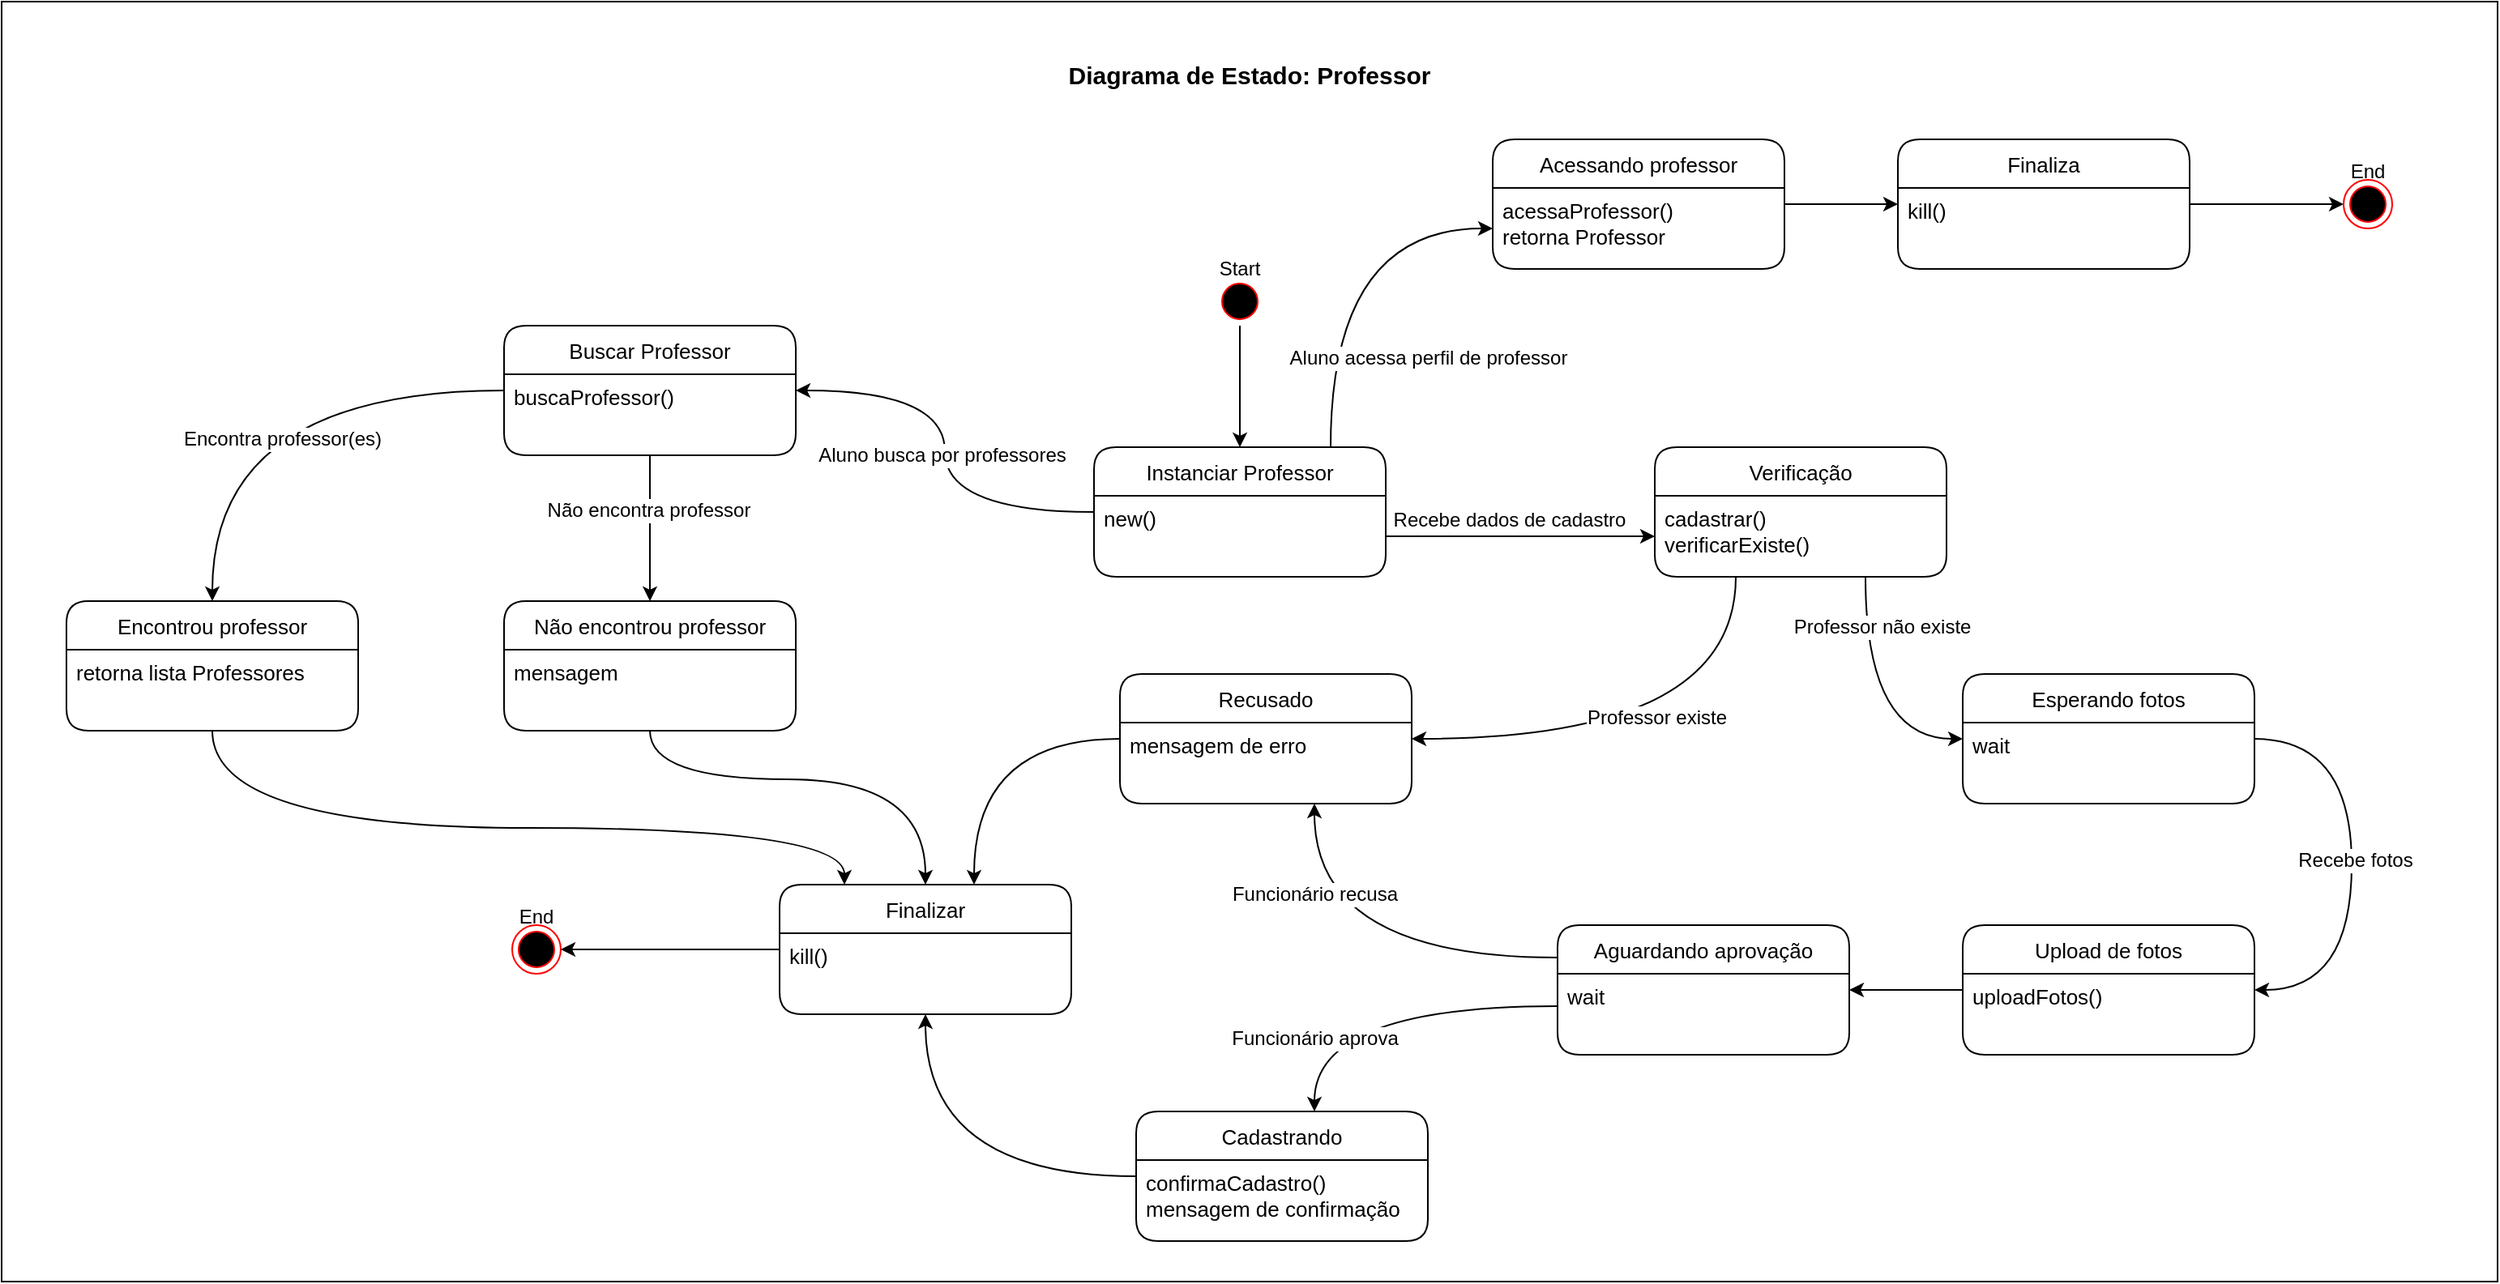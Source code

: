 <mxfile version="17.4.2" type="github">
  <diagram id="s0aPrs5HfquPw13XSlsm" name="Page-1">
    <mxGraphModel dx="1730" dy="965" grid="1" gridSize="10" guides="1" tooltips="1" connect="1" arrows="1" fold="1" page="1" pageScale="1" pageWidth="827" pageHeight="1169" math="0" shadow="0">
      <root>
        <mxCell id="0" />
        <mxCell id="S3N-_OvcntFGekXBykWT-2" value="fundo" parent="0" />
        <mxCell id="S3N-_OvcntFGekXBykWT-3" value="" style="rounded=0;whiteSpace=wrap;html=1;" vertex="1" parent="S3N-_OvcntFGekXBykWT-2">
          <mxGeometry x="60" y="60" width="1540" height="790" as="geometry" />
        </mxCell>
        <mxCell id="S3N-_OvcntFGekXBykWT-4" value="Diagrama de Estado: Professor" style="text;html=1;strokeColor=none;fillColor=none;align=center;verticalAlign=middle;whiteSpace=wrap;rounded=0;fontStyle=1;fontSize=15;" vertex="1" parent="S3N-_OvcntFGekXBykWT-2">
          <mxGeometry x="665" y="90" width="330" height="30" as="geometry" />
        </mxCell>
        <mxCell id="1" value="estados" parent="0" />
        <mxCell id="Yje8EIRbAULQ11PDXrBn-1" style="edgeStyle=orthogonalEdgeStyle;rounded=0;orthogonalLoop=1;jettySize=auto;html=1;fontSize=12;" parent="1" source="Yje8EIRbAULQ11PDXrBn-5" target="Yje8EIRbAULQ11PDXrBn-18" edge="1">
          <mxGeometry relative="1" as="geometry">
            <mxPoint x="940" y="435" as="targetPoint" />
            <Array as="points">
              <mxPoint x="970" y="390" />
              <mxPoint x="970" y="390" />
            </Array>
          </mxGeometry>
        </mxCell>
        <mxCell id="Yje8EIRbAULQ11PDXrBn-2" value="Recebe dados de cadastro" style="edgeLabel;html=1;align=center;verticalAlign=middle;resizable=0;points=[];fontSize=12;" parent="Yje8EIRbAULQ11PDXrBn-1" vertex="1" connectable="0">
          <mxGeometry x="0.196" y="-1" relative="1" as="geometry">
            <mxPoint x="-24" y="-11" as="offset" />
          </mxGeometry>
        </mxCell>
        <mxCell id="Yje8EIRbAULQ11PDXrBn-47" style="edgeStyle=orthogonalEdgeStyle;rounded=0;orthogonalLoop=1;jettySize=auto;html=1;curved=1;" parent="1" source="Yje8EIRbAULQ11PDXrBn-5" target="Yje8EIRbAULQ11PDXrBn-45" edge="1">
          <mxGeometry relative="1" as="geometry" />
        </mxCell>
        <mxCell id="Yje8EIRbAULQ11PDXrBn-52" value="Aluno busca por professores" style="edgeLabel;html=1;align=center;verticalAlign=middle;resizable=0;points=[];fontSize=12;" parent="Yje8EIRbAULQ11PDXrBn-47" vertex="1" connectable="0">
          <mxGeometry x="-0.116" y="1" relative="1" as="geometry">
            <mxPoint x="-1" y="-13" as="offset" />
          </mxGeometry>
        </mxCell>
        <mxCell id="Yje8EIRbAULQ11PDXrBn-63" style="edgeStyle=orthogonalEdgeStyle;curved=1;rounded=0;orthogonalLoop=1;jettySize=auto;html=1;fontSize=12;" parent="1" source="Yje8EIRbAULQ11PDXrBn-5" target="Yje8EIRbAULQ11PDXrBn-61" edge="1">
          <mxGeometry relative="1" as="geometry">
            <Array as="points">
              <mxPoint x="880" y="200" />
            </Array>
          </mxGeometry>
        </mxCell>
        <mxCell id="Yje8EIRbAULQ11PDXrBn-64" value="Aluno acessa perfil de professor" style="edgeLabel;html=1;align=center;verticalAlign=middle;resizable=0;points=[];fontSize=12;" parent="Yje8EIRbAULQ11PDXrBn-63" vertex="1" connectable="0">
          <mxGeometry x="-0.288" y="-10" relative="1" as="geometry">
            <mxPoint x="50" y="28" as="offset" />
          </mxGeometry>
        </mxCell>
        <mxCell id="Yje8EIRbAULQ11PDXrBn-5" value="Instanciar Professor" style="swimlane;fontStyle=0;childLayout=stackLayout;horizontal=1;startSize=30;horizontalStack=0;resizeParent=1;resizeParentMax=0;resizeLast=0;collapsible=1;marginBottom=0;rounded=1;fontSize=13;" parent="1" vertex="1">
          <mxGeometry x="734" y="335" width="180" height="80" as="geometry" />
        </mxCell>
        <mxCell id="Yje8EIRbAULQ11PDXrBn-6" value="new()" style="text;strokeColor=none;fillColor=none;align=left;verticalAlign=top;spacingLeft=4;spacingRight=4;overflow=hidden;points=[[0,0.5],[1,0.5]];portConstraint=eastwest;rotatable=0;fontSize=13;" parent="Yje8EIRbAULQ11PDXrBn-5" vertex="1">
          <mxGeometry y="30" width="180" height="50" as="geometry" />
        </mxCell>
        <mxCell id="Yje8EIRbAULQ11PDXrBn-7" value="" style="group" parent="1" vertex="1" connectable="0">
          <mxGeometry x="794" y="210" width="60" height="50" as="geometry" />
        </mxCell>
        <mxCell id="Yje8EIRbAULQ11PDXrBn-8" value="" style="ellipse;html=1;shape=startState;fillColor=#000000;strokeColor=#ff0000;rounded=1;" parent="Yje8EIRbAULQ11PDXrBn-7" vertex="1">
          <mxGeometry x="15" y="20" width="30" height="30" as="geometry" />
        </mxCell>
        <mxCell id="Yje8EIRbAULQ11PDXrBn-9" value="Start" style="text;html=1;strokeColor=none;fillColor=none;align=center;verticalAlign=middle;whiteSpace=wrap;rounded=0;" parent="Yje8EIRbAULQ11PDXrBn-7" vertex="1">
          <mxGeometry width="60" height="30" as="geometry" />
        </mxCell>
        <mxCell id="Yje8EIRbAULQ11PDXrBn-10" value="" style="group" parent="1" vertex="1" connectable="0">
          <mxGeometry x="360" y="610" width="60" height="50" as="geometry" />
        </mxCell>
        <mxCell id="Yje8EIRbAULQ11PDXrBn-11" value="" style="ellipse;html=1;shape=endState;fillColor=#000000;strokeColor=#ff0000;rounded=1;" parent="Yje8EIRbAULQ11PDXrBn-10" vertex="1">
          <mxGeometry x="15" y="20" width="30" height="30" as="geometry" />
        </mxCell>
        <mxCell id="Yje8EIRbAULQ11PDXrBn-12" value="End" style="text;html=1;strokeColor=none;fillColor=none;align=center;verticalAlign=middle;whiteSpace=wrap;rounded=0;" parent="Yje8EIRbAULQ11PDXrBn-10" vertex="1">
          <mxGeometry width="60" height="30" as="geometry" />
        </mxCell>
        <mxCell id="Yje8EIRbAULQ11PDXrBn-13" style="edgeStyle=orthogonalEdgeStyle;rounded=0;orthogonalLoop=1;jettySize=auto;html=1;" parent="1" source="Yje8EIRbAULQ11PDXrBn-8" target="Yje8EIRbAULQ11PDXrBn-5" edge="1">
          <mxGeometry relative="1" as="geometry" />
        </mxCell>
        <mxCell id="Yje8EIRbAULQ11PDXrBn-14" style="edgeStyle=orthogonalEdgeStyle;rounded=0;orthogonalLoop=1;jettySize=auto;html=1;fontSize=12;curved=1;" parent="1" source="Yje8EIRbAULQ11PDXrBn-18" target="Yje8EIRbAULQ11PDXrBn-21" edge="1">
          <mxGeometry relative="1" as="geometry">
            <Array as="points">
              <mxPoint x="1130" y="515" />
            </Array>
          </mxGeometry>
        </mxCell>
        <mxCell id="Yje8EIRbAULQ11PDXrBn-15" value="Professor existe" style="edgeLabel;html=1;align=center;verticalAlign=middle;resizable=0;points=[];fontSize=12;" parent="Yje8EIRbAULQ11PDXrBn-14" vertex="1" connectable="0">
          <mxGeometry x="-0.204" y="10" relative="1" as="geometry">
            <mxPoint x="-30" y="-23" as="offset" />
          </mxGeometry>
        </mxCell>
        <mxCell id="Yje8EIRbAULQ11PDXrBn-16" style="edgeStyle=orthogonalEdgeStyle;curved=1;rounded=0;orthogonalLoop=1;jettySize=auto;html=1;fontSize=12;" parent="1" source="Yje8EIRbAULQ11PDXrBn-18" target="Yje8EIRbAULQ11PDXrBn-25" edge="1">
          <mxGeometry relative="1" as="geometry">
            <Array as="points">
              <mxPoint x="1210" y="515" />
            </Array>
          </mxGeometry>
        </mxCell>
        <mxCell id="Yje8EIRbAULQ11PDXrBn-17" value="Professor não existe" style="edgeLabel;html=1;align=center;verticalAlign=middle;resizable=0;points=[];fontSize=12;" parent="Yje8EIRbAULQ11PDXrBn-16" vertex="1" connectable="0">
          <mxGeometry x="-0.526" y="-9" relative="1" as="geometry">
            <mxPoint x="19" y="-7" as="offset" />
          </mxGeometry>
        </mxCell>
        <mxCell id="Yje8EIRbAULQ11PDXrBn-18" value="Verificação" style="swimlane;fontStyle=0;childLayout=stackLayout;horizontal=1;startSize=30;horizontalStack=0;resizeParent=1;resizeParentMax=0;resizeLast=0;collapsible=1;marginBottom=0;rounded=1;fontSize=13;" parent="1" vertex="1">
          <mxGeometry x="1080" y="335" width="180" height="80" as="geometry" />
        </mxCell>
        <mxCell id="Yje8EIRbAULQ11PDXrBn-19" value="cadastrar()&#xa;verificarExiste()" style="text;strokeColor=none;fillColor=none;align=left;verticalAlign=top;spacingLeft=4;spacingRight=4;overflow=hidden;points=[[0,0.5],[1,0.5]];portConstraint=eastwest;rotatable=0;fontSize=13;" parent="Yje8EIRbAULQ11PDXrBn-18" vertex="1">
          <mxGeometry y="30" width="180" height="50" as="geometry" />
        </mxCell>
        <mxCell id="Yje8EIRbAULQ11PDXrBn-20" style="edgeStyle=orthogonalEdgeStyle;curved=1;rounded=0;orthogonalLoop=1;jettySize=auto;html=1;fontSize=12;" parent="1" source="Yje8EIRbAULQ11PDXrBn-21" target="Yje8EIRbAULQ11PDXrBn-38" edge="1">
          <mxGeometry relative="1" as="geometry">
            <Array as="points">
              <mxPoint x="660" y="515" />
            </Array>
          </mxGeometry>
        </mxCell>
        <mxCell id="Yje8EIRbAULQ11PDXrBn-21" value="Recusado" style="swimlane;fontStyle=0;childLayout=stackLayout;horizontal=1;startSize=30;horizontalStack=0;resizeParent=1;resizeParentMax=0;resizeLast=0;collapsible=1;marginBottom=0;rounded=1;fontSize=13;" parent="1" vertex="1">
          <mxGeometry x="750" y="475" width="180" height="80" as="geometry" />
        </mxCell>
        <mxCell id="Yje8EIRbAULQ11PDXrBn-22" value="mensagem de erro&#xa;" style="text;strokeColor=none;fillColor=none;align=left;verticalAlign=top;spacingLeft=4;spacingRight=4;overflow=hidden;points=[[0,0.5],[1,0.5]];portConstraint=eastwest;rotatable=0;fontSize=13;" parent="Yje8EIRbAULQ11PDXrBn-21" vertex="1">
          <mxGeometry y="30" width="180" height="50" as="geometry" />
        </mxCell>
        <mxCell id="Yje8EIRbAULQ11PDXrBn-23" style="edgeStyle=orthogonalEdgeStyle;rounded=0;orthogonalLoop=1;jettySize=auto;html=1;fontSize=12;curved=1;" parent="1" source="Yje8EIRbAULQ11PDXrBn-25" target="Yje8EIRbAULQ11PDXrBn-28" edge="1">
          <mxGeometry relative="1" as="geometry">
            <Array as="points">
              <mxPoint x="1510" y="515" />
              <mxPoint x="1510" y="670" />
            </Array>
          </mxGeometry>
        </mxCell>
        <mxCell id="Yje8EIRbAULQ11PDXrBn-24" value="Recebe fotos" style="edgeLabel;html=1;align=center;verticalAlign=middle;resizable=0;points=[];fontSize=12;" parent="Yje8EIRbAULQ11PDXrBn-23" vertex="1" connectable="0">
          <mxGeometry x="-0.119" y="-1" relative="1" as="geometry">
            <mxPoint x="3" y="14" as="offset" />
          </mxGeometry>
        </mxCell>
        <mxCell id="Yje8EIRbAULQ11PDXrBn-25" value="Esperando fotos" style="swimlane;fontStyle=0;childLayout=stackLayout;horizontal=1;startSize=30;horizontalStack=0;resizeParent=1;resizeParentMax=0;resizeLast=0;collapsible=1;marginBottom=0;rounded=1;fontSize=13;" parent="1" vertex="1">
          <mxGeometry x="1270" y="475" width="180" height="80" as="geometry" />
        </mxCell>
        <mxCell id="Yje8EIRbAULQ11PDXrBn-26" value="wait" style="text;strokeColor=none;fillColor=none;align=left;verticalAlign=top;spacingLeft=4;spacingRight=4;overflow=hidden;points=[[0,0.5],[1,0.5]];portConstraint=eastwest;rotatable=0;fontSize=13;" parent="Yje8EIRbAULQ11PDXrBn-25" vertex="1">
          <mxGeometry y="30" width="180" height="50" as="geometry" />
        </mxCell>
        <mxCell id="Yje8EIRbAULQ11PDXrBn-27" style="edgeStyle=orthogonalEdgeStyle;curved=1;rounded=0;orthogonalLoop=1;jettySize=auto;html=1;fontSize=12;" parent="1" source="Yje8EIRbAULQ11PDXrBn-28" target="Yje8EIRbAULQ11PDXrBn-32" edge="1">
          <mxGeometry relative="1" as="geometry" />
        </mxCell>
        <mxCell id="Yje8EIRbAULQ11PDXrBn-28" value="Upload de fotos" style="swimlane;fontStyle=0;childLayout=stackLayout;horizontal=1;startSize=30;horizontalStack=0;resizeParent=1;resizeParentMax=0;resizeLast=0;collapsible=1;marginBottom=0;rounded=1;fontSize=13;" parent="1" vertex="1">
          <mxGeometry x="1270" y="630" width="180" height="80" as="geometry" />
        </mxCell>
        <mxCell id="Yje8EIRbAULQ11PDXrBn-29" value="uploadFotos()" style="text;strokeColor=none;fillColor=none;align=left;verticalAlign=top;spacingLeft=4;spacingRight=4;overflow=hidden;points=[[0,0.5],[1,0.5]];portConstraint=eastwest;rotatable=0;fontSize=13;" parent="Yje8EIRbAULQ11PDXrBn-28" vertex="1">
          <mxGeometry y="30" width="180" height="50" as="geometry" />
        </mxCell>
        <mxCell id="Yje8EIRbAULQ11PDXrBn-30" style="edgeStyle=orthogonalEdgeStyle;curved=1;rounded=0;orthogonalLoop=1;jettySize=auto;html=1;fontSize=12;" parent="1" source="Yje8EIRbAULQ11PDXrBn-32" target="Yje8EIRbAULQ11PDXrBn-21" edge="1">
          <mxGeometry relative="1" as="geometry">
            <Array as="points">
              <mxPoint x="870" y="650" />
            </Array>
          </mxGeometry>
        </mxCell>
        <mxCell id="Yje8EIRbAULQ11PDXrBn-31" value="Funcionário recusa" style="edgeLabel;html=1;align=center;verticalAlign=middle;resizable=0;points=[];fontSize=12;" parent="Yje8EIRbAULQ11PDXrBn-30" vertex="1" connectable="0">
          <mxGeometry x="0.319" y="-15" relative="1" as="geometry">
            <mxPoint x="-15" y="-28" as="offset" />
          </mxGeometry>
        </mxCell>
        <mxCell id="Yje8EIRbAULQ11PDXrBn-32" value="Aguardando aprovação" style="swimlane;fontStyle=0;childLayout=stackLayout;horizontal=1;startSize=30;horizontalStack=0;resizeParent=1;resizeParentMax=0;resizeLast=0;collapsible=1;marginBottom=0;rounded=1;fontSize=13;" parent="1" vertex="1">
          <mxGeometry x="1020" y="630" width="180" height="80" as="geometry" />
        </mxCell>
        <mxCell id="Yje8EIRbAULQ11PDXrBn-33" value="wait" style="text;strokeColor=none;fillColor=none;align=left;verticalAlign=top;spacingLeft=4;spacingRight=4;overflow=hidden;points=[[0,0.5],[1,0.5]];portConstraint=eastwest;rotatable=0;fontSize=13;" parent="Yje8EIRbAULQ11PDXrBn-32" vertex="1">
          <mxGeometry y="30" width="180" height="50" as="geometry" />
        </mxCell>
        <mxCell id="Yje8EIRbAULQ11PDXrBn-34" style="edgeStyle=orthogonalEdgeStyle;curved=1;rounded=0;orthogonalLoop=1;jettySize=auto;html=1;fontSize=12;" parent="1" source="Yje8EIRbAULQ11PDXrBn-35" target="Yje8EIRbAULQ11PDXrBn-38" edge="1">
          <mxGeometry relative="1" as="geometry" />
        </mxCell>
        <mxCell id="Yje8EIRbAULQ11PDXrBn-35" value="Cadastrando" style="swimlane;fontStyle=0;childLayout=stackLayout;horizontal=1;startSize=30;horizontalStack=0;resizeParent=1;resizeParentMax=0;resizeLast=0;collapsible=1;marginBottom=0;rounded=1;fontSize=13;" parent="1" vertex="1">
          <mxGeometry x="760" y="745" width="180" height="80" as="geometry" />
        </mxCell>
        <mxCell id="Yje8EIRbAULQ11PDXrBn-36" value="confirmaCadastro()&#xa;mensagem de confirmação" style="text;strokeColor=none;fillColor=none;align=left;verticalAlign=top;spacingLeft=4;spacingRight=4;overflow=hidden;points=[[0,0.5],[1,0.5]];portConstraint=eastwest;rotatable=0;fontSize=13;" parent="Yje8EIRbAULQ11PDXrBn-35" vertex="1">
          <mxGeometry y="30" width="180" height="50" as="geometry" />
        </mxCell>
        <mxCell id="Yje8EIRbAULQ11PDXrBn-37" style="edgeStyle=orthogonalEdgeStyle;curved=1;rounded=0;orthogonalLoop=1;jettySize=auto;html=1;fontSize=12;" parent="1" source="Yje8EIRbAULQ11PDXrBn-38" target="Yje8EIRbAULQ11PDXrBn-11" edge="1">
          <mxGeometry relative="1" as="geometry" />
        </mxCell>
        <mxCell id="Yje8EIRbAULQ11PDXrBn-38" value="Finalizar" style="swimlane;fontStyle=0;childLayout=stackLayout;horizontal=1;startSize=30;horizontalStack=0;resizeParent=1;resizeParentMax=0;resizeLast=0;collapsible=1;marginBottom=0;rounded=1;fontSize=13;" parent="1" vertex="1">
          <mxGeometry x="540" y="605" width="180" height="80" as="geometry" />
        </mxCell>
        <mxCell id="Yje8EIRbAULQ11PDXrBn-39" value="kill()" style="text;strokeColor=none;fillColor=none;align=left;verticalAlign=top;spacingLeft=4;spacingRight=4;overflow=hidden;points=[[0,0.5],[1,0.5]];portConstraint=eastwest;rotatable=0;fontSize=13;" parent="Yje8EIRbAULQ11PDXrBn-38" vertex="1">
          <mxGeometry y="30" width="180" height="50" as="geometry" />
        </mxCell>
        <mxCell id="Yje8EIRbAULQ11PDXrBn-40" style="edgeStyle=orthogonalEdgeStyle;curved=1;rounded=0;orthogonalLoop=1;jettySize=auto;html=1;fontSize=12;" parent="1" source="Yje8EIRbAULQ11PDXrBn-33" target="Yje8EIRbAULQ11PDXrBn-35" edge="1">
          <mxGeometry relative="1" as="geometry">
            <Array as="points">
              <mxPoint x="870" y="680" />
            </Array>
          </mxGeometry>
        </mxCell>
        <mxCell id="Yje8EIRbAULQ11PDXrBn-41" value="Funcionário aprova" style="edgeLabel;html=1;align=center;verticalAlign=middle;resizable=0;points=[];fontSize=12;" parent="Yje8EIRbAULQ11PDXrBn-40" vertex="1" connectable="0">
          <mxGeometry x="-0.468" y="3" relative="1" as="geometry">
            <mxPoint x="-93" y="17" as="offset" />
          </mxGeometry>
        </mxCell>
        <mxCell id="Yje8EIRbAULQ11PDXrBn-55" style="edgeStyle=orthogonalEdgeStyle;curved=1;rounded=0;orthogonalLoop=1;jettySize=auto;html=1;" parent="1" source="Yje8EIRbAULQ11PDXrBn-45" target="Yje8EIRbAULQ11PDXrBn-48" edge="1">
          <mxGeometry relative="1" as="geometry" />
        </mxCell>
        <mxCell id="Yje8EIRbAULQ11PDXrBn-58" value="Encontra professor(es)" style="edgeLabel;html=1;align=center;verticalAlign=middle;resizable=0;points=[];fontSize=12;" parent="Yje8EIRbAULQ11PDXrBn-55" vertex="1" connectable="0">
          <mxGeometry x="-0.116" y="30" relative="1" as="geometry">
            <mxPoint as="offset" />
          </mxGeometry>
        </mxCell>
        <mxCell id="Yje8EIRbAULQ11PDXrBn-56" style="edgeStyle=orthogonalEdgeStyle;curved=1;rounded=0;orthogonalLoop=1;jettySize=auto;html=1;" parent="1" source="Yje8EIRbAULQ11PDXrBn-45" target="Yje8EIRbAULQ11PDXrBn-53" edge="1">
          <mxGeometry relative="1" as="geometry" />
        </mxCell>
        <mxCell id="Yje8EIRbAULQ11PDXrBn-57" value="Não encontra professor" style="edgeLabel;html=1;align=center;verticalAlign=middle;resizable=0;points=[];fontSize=12;" parent="Yje8EIRbAULQ11PDXrBn-56" vertex="1" connectable="0">
          <mxGeometry x="-0.248" y="-1" relative="1" as="geometry">
            <mxPoint as="offset" />
          </mxGeometry>
        </mxCell>
        <mxCell id="Yje8EIRbAULQ11PDXrBn-45" value="Buscar Professor" style="swimlane;fontStyle=0;childLayout=stackLayout;horizontal=1;startSize=30;horizontalStack=0;resizeParent=1;resizeParentMax=0;resizeLast=0;collapsible=1;marginBottom=0;rounded=1;fontSize=13;" parent="1" vertex="1">
          <mxGeometry x="370" y="260" width="180" height="80" as="geometry" />
        </mxCell>
        <mxCell id="Yje8EIRbAULQ11PDXrBn-46" value="buscaProfessor()" style="text;strokeColor=none;fillColor=none;align=left;verticalAlign=top;spacingLeft=4;spacingRight=4;overflow=hidden;points=[[0,0.5],[1,0.5]];portConstraint=eastwest;rotatable=0;fontSize=13;" parent="Yje8EIRbAULQ11PDXrBn-45" vertex="1">
          <mxGeometry y="30" width="180" height="50" as="geometry" />
        </mxCell>
        <mxCell id="Yje8EIRbAULQ11PDXrBn-60" style="edgeStyle=orthogonalEdgeStyle;curved=1;rounded=0;orthogonalLoop=1;jettySize=auto;html=1;" parent="1" source="Yje8EIRbAULQ11PDXrBn-48" target="Yje8EIRbAULQ11PDXrBn-38" edge="1">
          <mxGeometry relative="1" as="geometry">
            <Array as="points">
              <mxPoint x="190" y="570" />
              <mxPoint x="580" y="570" />
            </Array>
          </mxGeometry>
        </mxCell>
        <mxCell id="Yje8EIRbAULQ11PDXrBn-48" value="Encontrou professor" style="swimlane;fontStyle=0;childLayout=stackLayout;horizontal=1;startSize=30;horizontalStack=0;resizeParent=1;resizeParentMax=0;resizeLast=0;collapsible=1;marginBottom=0;rounded=1;fontSize=13;" parent="1" vertex="1">
          <mxGeometry x="100" y="430" width="180" height="80" as="geometry" />
        </mxCell>
        <mxCell id="Yje8EIRbAULQ11PDXrBn-49" value="retorna lista Professores" style="text;strokeColor=none;fillColor=none;align=left;verticalAlign=top;spacingLeft=4;spacingRight=4;overflow=hidden;points=[[0,0.5],[1,0.5]];portConstraint=eastwest;rotatable=0;fontSize=13;" parent="Yje8EIRbAULQ11PDXrBn-48" vertex="1">
          <mxGeometry y="30" width="180" height="50" as="geometry" />
        </mxCell>
        <mxCell id="Yje8EIRbAULQ11PDXrBn-59" style="edgeStyle=orthogonalEdgeStyle;curved=1;rounded=0;orthogonalLoop=1;jettySize=auto;html=1;" parent="1" source="Yje8EIRbAULQ11PDXrBn-53" target="Yje8EIRbAULQ11PDXrBn-38" edge="1">
          <mxGeometry relative="1" as="geometry">
            <Array as="points">
              <mxPoint x="460" y="540" />
              <mxPoint x="630" y="540" />
            </Array>
          </mxGeometry>
        </mxCell>
        <mxCell id="Yje8EIRbAULQ11PDXrBn-53" value="Não encontrou professor" style="swimlane;fontStyle=0;childLayout=stackLayout;horizontal=1;startSize=30;horizontalStack=0;resizeParent=1;resizeParentMax=0;resizeLast=0;collapsible=1;marginBottom=0;rounded=1;fontSize=13;" parent="1" vertex="1">
          <mxGeometry x="370" y="430" width="180" height="80" as="geometry" />
        </mxCell>
        <mxCell id="Yje8EIRbAULQ11PDXrBn-54" value="mensagem" style="text;strokeColor=none;fillColor=none;align=left;verticalAlign=top;spacingLeft=4;spacingRight=4;overflow=hidden;points=[[0,0.5],[1,0.5]];portConstraint=eastwest;rotatable=0;fontSize=13;" parent="Yje8EIRbAULQ11PDXrBn-53" vertex="1">
          <mxGeometry y="30" width="180" height="50" as="geometry" />
        </mxCell>
        <mxCell id="Yje8EIRbAULQ11PDXrBn-68" style="edgeStyle=orthogonalEdgeStyle;curved=1;rounded=0;orthogonalLoop=1;jettySize=auto;html=1;fontSize=12;" parent="1" source="Yje8EIRbAULQ11PDXrBn-61" target="Yje8EIRbAULQ11PDXrBn-66" edge="1">
          <mxGeometry relative="1" as="geometry" />
        </mxCell>
        <mxCell id="Yje8EIRbAULQ11PDXrBn-61" value="Acessando professor" style="swimlane;fontStyle=0;childLayout=stackLayout;horizontal=1;startSize=30;horizontalStack=0;resizeParent=1;resizeParentMax=0;resizeLast=0;collapsible=1;marginBottom=0;rounded=1;fontSize=13;" parent="1" vertex="1">
          <mxGeometry x="980" y="145" width="180" height="80" as="geometry" />
        </mxCell>
        <mxCell id="Yje8EIRbAULQ11PDXrBn-62" value="acessaProfessor()&#xa;retorna Professor" style="text;strokeColor=none;fillColor=none;align=left;verticalAlign=top;spacingLeft=4;spacingRight=4;overflow=hidden;points=[[0,0.5],[1,0.5]];portConstraint=eastwest;rotatable=0;fontSize=13;" parent="Yje8EIRbAULQ11PDXrBn-61" vertex="1">
          <mxGeometry y="30" width="180" height="50" as="geometry" />
        </mxCell>
        <mxCell id="Yje8EIRbAULQ11PDXrBn-73" style="edgeStyle=orthogonalEdgeStyle;curved=1;rounded=0;orthogonalLoop=1;jettySize=auto;html=1;fontSize=12;" parent="1" source="Yje8EIRbAULQ11PDXrBn-66" target="Yje8EIRbAULQ11PDXrBn-71" edge="1">
          <mxGeometry relative="1" as="geometry" />
        </mxCell>
        <mxCell id="Yje8EIRbAULQ11PDXrBn-66" value="Finaliza" style="swimlane;fontStyle=0;childLayout=stackLayout;horizontal=1;startSize=30;horizontalStack=0;resizeParent=1;resizeParentMax=0;resizeLast=0;collapsible=1;marginBottom=0;rounded=1;fontSize=13;" parent="1" vertex="1">
          <mxGeometry x="1230" y="145" width="180" height="80" as="geometry" />
        </mxCell>
        <mxCell id="Yje8EIRbAULQ11PDXrBn-67" value="kill()" style="text;strokeColor=none;fillColor=none;align=left;verticalAlign=top;spacingLeft=4;spacingRight=4;overflow=hidden;points=[[0,0.5],[1,0.5]];portConstraint=eastwest;rotatable=0;fontSize=13;" parent="Yje8EIRbAULQ11PDXrBn-66" vertex="1">
          <mxGeometry y="30" width="180" height="50" as="geometry" />
        </mxCell>
        <mxCell id="Yje8EIRbAULQ11PDXrBn-70" value="" style="group" parent="1" vertex="1" connectable="0">
          <mxGeometry x="1490" y="150" width="60" height="50" as="geometry" />
        </mxCell>
        <mxCell id="Yje8EIRbAULQ11PDXrBn-71" value="" style="ellipse;html=1;shape=endState;fillColor=#000000;strokeColor=#ff0000;rounded=1;" parent="Yje8EIRbAULQ11PDXrBn-70" vertex="1">
          <mxGeometry x="15" y="20" width="30" height="30" as="geometry" />
        </mxCell>
        <mxCell id="Yje8EIRbAULQ11PDXrBn-72" value="End" style="text;html=1;strokeColor=none;fillColor=none;align=center;verticalAlign=middle;whiteSpace=wrap;rounded=0;" parent="Yje8EIRbAULQ11PDXrBn-70" vertex="1">
          <mxGeometry width="60" height="30" as="geometry" />
        </mxCell>
      </root>
    </mxGraphModel>
  </diagram>
</mxfile>
